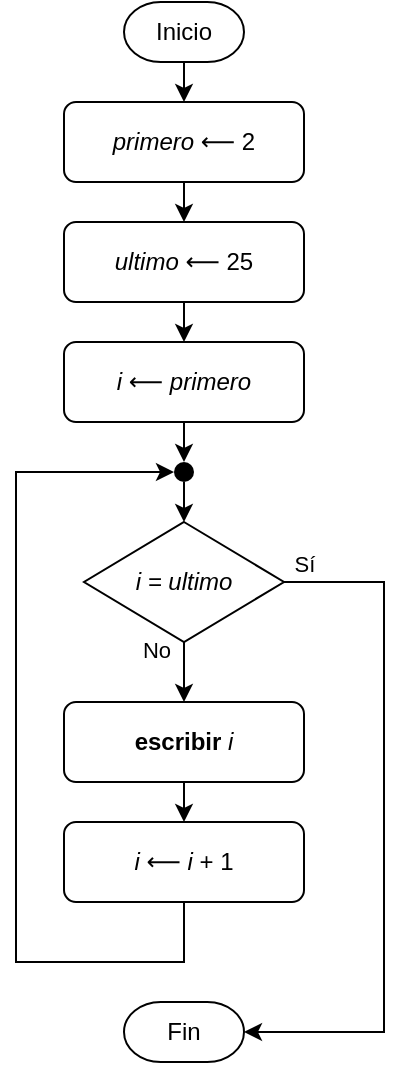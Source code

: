 <mxfile version="13.9.9" type="google"><diagram id="C5RBs43oDa-KdzZeNtuy" name="Page-1"><mxGraphModel dx="1038" dy="568" grid="1" gridSize="10" guides="1" tooltips="1" connect="1" arrows="1" fold="1" page="1" pageScale="1" pageWidth="827" pageHeight="1169" math="0" shadow="0"><root><mxCell id="WIyWlLk6GJQsqaUBKTNV-0"/><mxCell id="WIyWlLk6GJQsqaUBKTNV-1" parent="WIyWlLk6GJQsqaUBKTNV-0"/><mxCell id="V93L6pqN39d7mlnfrg9G-11" style="edgeStyle=orthogonalEdgeStyle;rounded=0;orthogonalLoop=1;jettySize=auto;html=1;exitX=0.5;exitY=1;exitDx=0;exitDy=0;exitPerimeter=0;entryX=0.5;entryY=0;entryDx=0;entryDy=0;" parent="WIyWlLk6GJQsqaUBKTNV-1" source="V93L6pqN39d7mlnfrg9G-1" target="V93L6pqN39d7mlnfrg9G-3" edge="1"><mxGeometry relative="1" as="geometry"/></mxCell><mxCell id="V93L6pqN39d7mlnfrg9G-1" value="Inicio" style="strokeWidth=1;html=1;shape=mxgraph.flowchart.terminator;whiteSpace=wrap;" parent="WIyWlLk6GJQsqaUBKTNV-1" vertex="1"><mxGeometry x="364" y="30" width="60" height="30" as="geometry"/></mxCell><mxCell id="V93L6pqN39d7mlnfrg9G-2" value="Fin" style="strokeWidth=1;html=1;shape=mxgraph.flowchart.terminator;whiteSpace=wrap;" parent="WIyWlLk6GJQsqaUBKTNV-1" vertex="1"><mxGeometry x="364" y="530" width="60" height="30" as="geometry"/></mxCell><mxCell id="V93L6pqN39d7mlnfrg9G-12" style="edgeStyle=orthogonalEdgeStyle;rounded=0;orthogonalLoop=1;jettySize=auto;html=1;exitX=0.5;exitY=1;exitDx=0;exitDy=0;entryX=0.5;entryY=0;entryDx=0;entryDy=0;" parent="WIyWlLk6GJQsqaUBKTNV-1" source="V93L6pqN39d7mlnfrg9G-3" target="V93L6pqN39d7mlnfrg9G-4" edge="1"><mxGeometry relative="1" as="geometry"/></mxCell><mxCell id="V93L6pqN39d7mlnfrg9G-3" value="&lt;i&gt;primero&lt;/i&gt;&amp;nbsp;⟵ 2" style="rounded=1;whiteSpace=wrap;html=1;fontSize=12;glass=0;strokeWidth=1;shadow=0;" parent="WIyWlLk6GJQsqaUBKTNV-1" vertex="1"><mxGeometry x="334" y="80" width="120" height="40" as="geometry"/></mxCell><mxCell id="V93L6pqN39d7mlnfrg9G-13" style="edgeStyle=orthogonalEdgeStyle;rounded=0;orthogonalLoop=1;jettySize=auto;html=1;exitX=0.5;exitY=1;exitDx=0;exitDy=0;entryX=0.5;entryY=0;entryDx=0;entryDy=0;" parent="WIyWlLk6GJQsqaUBKTNV-1" source="V93L6pqN39d7mlnfrg9G-4" target="V93L6pqN39d7mlnfrg9G-6" edge="1"><mxGeometry relative="1" as="geometry"/></mxCell><mxCell id="V93L6pqN39d7mlnfrg9G-4" value="&lt;i&gt;ultimo&lt;/i&gt; ⟵ 25" style="rounded=1;whiteSpace=wrap;html=1;fontSize=12;glass=0;strokeWidth=1;shadow=0;" parent="WIyWlLk6GJQsqaUBKTNV-1" vertex="1"><mxGeometry x="334" y="140" width="120" height="40" as="geometry"/></mxCell><mxCell id="dsIr9WgvCWpWG1qWFjOV-4" style="edgeStyle=orthogonalEdgeStyle;rounded=0;orthogonalLoop=1;jettySize=auto;html=1;exitX=0.5;exitY=1;exitDx=0;exitDy=0;entryX=0.5;entryY=0;entryDx=0;entryDy=0;" edge="1" parent="WIyWlLk6GJQsqaUBKTNV-1" source="V93L6pqN39d7mlnfrg9G-6" target="dsIr9WgvCWpWG1qWFjOV-0"><mxGeometry relative="1" as="geometry"/></mxCell><mxCell id="V93L6pqN39d7mlnfrg9G-6" value="&lt;i&gt;i&lt;/i&gt; ⟵ &lt;i&gt;primero&lt;/i&gt;" style="rounded=1;whiteSpace=wrap;html=1;fontSize=12;glass=0;strokeWidth=1;shadow=0;" parent="WIyWlLk6GJQsqaUBKTNV-1" vertex="1"><mxGeometry x="334" y="200" width="120" height="40" as="geometry"/></mxCell><mxCell id="V93L6pqN39d7mlnfrg9G-9" style="edgeStyle=orthogonalEdgeStyle;rounded=0;orthogonalLoop=1;jettySize=auto;html=1;exitX=1;exitY=0.5;exitDx=0;exitDy=0;exitPerimeter=0;entryX=1;entryY=0.5;entryDx=0;entryDy=0;entryPerimeter=0;" parent="WIyWlLk6GJQsqaUBKTNV-1" source="V93L6pqN39d7mlnfrg9G-7" target="V93L6pqN39d7mlnfrg9G-2" edge="1"><mxGeometry relative="1" as="geometry"><Array as="points"><mxPoint x="494" y="320"/><mxPoint x="494" y="545"/></Array></mxGeometry></mxCell><mxCell id="V93L6pqN39d7mlnfrg9G-10" value="Sí" style="edgeLabel;html=1;align=center;verticalAlign=middle;resizable=0;points=[];labelBackgroundColor=none;" parent="V93L6pqN39d7mlnfrg9G-9" vertex="1" connectable="0"><mxGeometry x="-0.626" y="1" relative="1" as="geometry"><mxPoint x="-41" y="-24" as="offset"/></mxGeometry></mxCell><mxCell id="V93L6pqN39d7mlnfrg9G-17" style="edgeStyle=orthogonalEdgeStyle;rounded=0;orthogonalLoop=1;jettySize=auto;html=1;exitX=0.5;exitY=1;exitDx=0;exitDy=0;exitPerimeter=0;entryX=0.5;entryY=0;entryDx=0;entryDy=0;" parent="WIyWlLk6GJQsqaUBKTNV-1" source="V93L6pqN39d7mlnfrg9G-7" target="V93L6pqN39d7mlnfrg9G-15" edge="1"><mxGeometry relative="1" as="geometry"/></mxCell><mxCell id="V93L6pqN39d7mlnfrg9G-26" value="No" style="edgeLabel;html=1;align=center;verticalAlign=middle;resizable=0;points=[];labelBackgroundColor=none;" parent="V93L6pqN39d7mlnfrg9G-17" vertex="1" connectable="0"><mxGeometry x="0.27" y="1" relative="1" as="geometry"><mxPoint x="-15" y="-15.33" as="offset"/></mxGeometry></mxCell><mxCell id="V93L6pqN39d7mlnfrg9G-7" value="&lt;i&gt;i = ultimo&lt;/i&gt;" style="strokeWidth=1;html=1;shape=mxgraph.flowchart.decision;whiteSpace=wrap;" parent="WIyWlLk6GJQsqaUBKTNV-1" vertex="1"><mxGeometry x="344" y="290" width="100" height="60" as="geometry"/></mxCell><mxCell id="V93L6pqN39d7mlnfrg9G-23" style="edgeStyle=orthogonalEdgeStyle;rounded=0;orthogonalLoop=1;jettySize=auto;html=1;exitX=0.5;exitY=1;exitDx=0;exitDy=0;entryX=0.5;entryY=0;entryDx=0;entryDy=0;" parent="WIyWlLk6GJQsqaUBKTNV-1" source="V93L6pqN39d7mlnfrg9G-15" target="V93L6pqN39d7mlnfrg9G-18" edge="1"><mxGeometry relative="1" as="geometry"/></mxCell><mxCell id="V93L6pqN39d7mlnfrg9G-15" value="&lt;b&gt;escribir &lt;/b&gt;&lt;i&gt;i&lt;/i&gt;" style="rounded=1;whiteSpace=wrap;html=1;fontSize=12;glass=0;strokeWidth=1;shadow=0;" parent="WIyWlLk6GJQsqaUBKTNV-1" vertex="1"><mxGeometry x="334" y="380" width="120" height="40" as="geometry"/></mxCell><mxCell id="dsIr9WgvCWpWG1qWFjOV-6" style="edgeStyle=orthogonalEdgeStyle;rounded=0;orthogonalLoop=1;jettySize=auto;html=1;exitX=0.5;exitY=1;exitDx=0;exitDy=0;entryX=0;entryY=0.5;entryDx=0;entryDy=0;" edge="1" parent="WIyWlLk6GJQsqaUBKTNV-1" source="V93L6pqN39d7mlnfrg9G-18" target="dsIr9WgvCWpWG1qWFjOV-0"><mxGeometry relative="1" as="geometry"><Array as="points"><mxPoint x="394" y="510"/><mxPoint x="310" y="510"/><mxPoint x="310" y="265"/></Array></mxGeometry></mxCell><mxCell id="V93L6pqN39d7mlnfrg9G-18" value="&lt;i&gt;i&lt;/i&gt; ⟵ &lt;i&gt;i&lt;/i&gt; + 1" style="rounded=1;whiteSpace=wrap;html=1;fontSize=12;glass=0;strokeWidth=1;shadow=0;" parent="WIyWlLk6GJQsqaUBKTNV-1" vertex="1"><mxGeometry x="334" y="440" width="120" height="40" as="geometry"/></mxCell><mxCell id="dsIr9WgvCWpWG1qWFjOV-5" style="edgeStyle=orthogonalEdgeStyle;rounded=0;orthogonalLoop=1;jettySize=auto;html=1;exitX=0.5;exitY=1;exitDx=0;exitDy=0;entryX=0.5;entryY=0;entryDx=0;entryDy=0;entryPerimeter=0;" edge="1" parent="WIyWlLk6GJQsqaUBKTNV-1" source="dsIr9WgvCWpWG1qWFjOV-0" target="V93L6pqN39d7mlnfrg9G-7"><mxGeometry relative="1" as="geometry"/></mxCell><mxCell id="dsIr9WgvCWpWG1qWFjOV-0" value="" style="ellipse;fillColor=#000000;strokeColor=none;" vertex="1" parent="WIyWlLk6GJQsqaUBKTNV-1"><mxGeometry x="389" y="260" width="10" height="10" as="geometry"/></mxCell></root></mxGraphModel></diagram></mxfile>